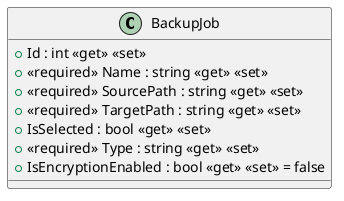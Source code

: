 @startuml
class BackupJob {
    + Id : int <<get>> <<set>>
    + <<required>> Name : string <<get>> <<set>>
    + <<required>> SourcePath : string <<get>> <<set>>
    + <<required>> TargetPath : string <<get>> <<set>>
    + IsSelected : bool <<get>> <<set>>
    + <<required>> Type : string <<get>> <<set>>
    + IsEncryptionEnabled : bool <<get>> <<set>> = false
}
@enduml
